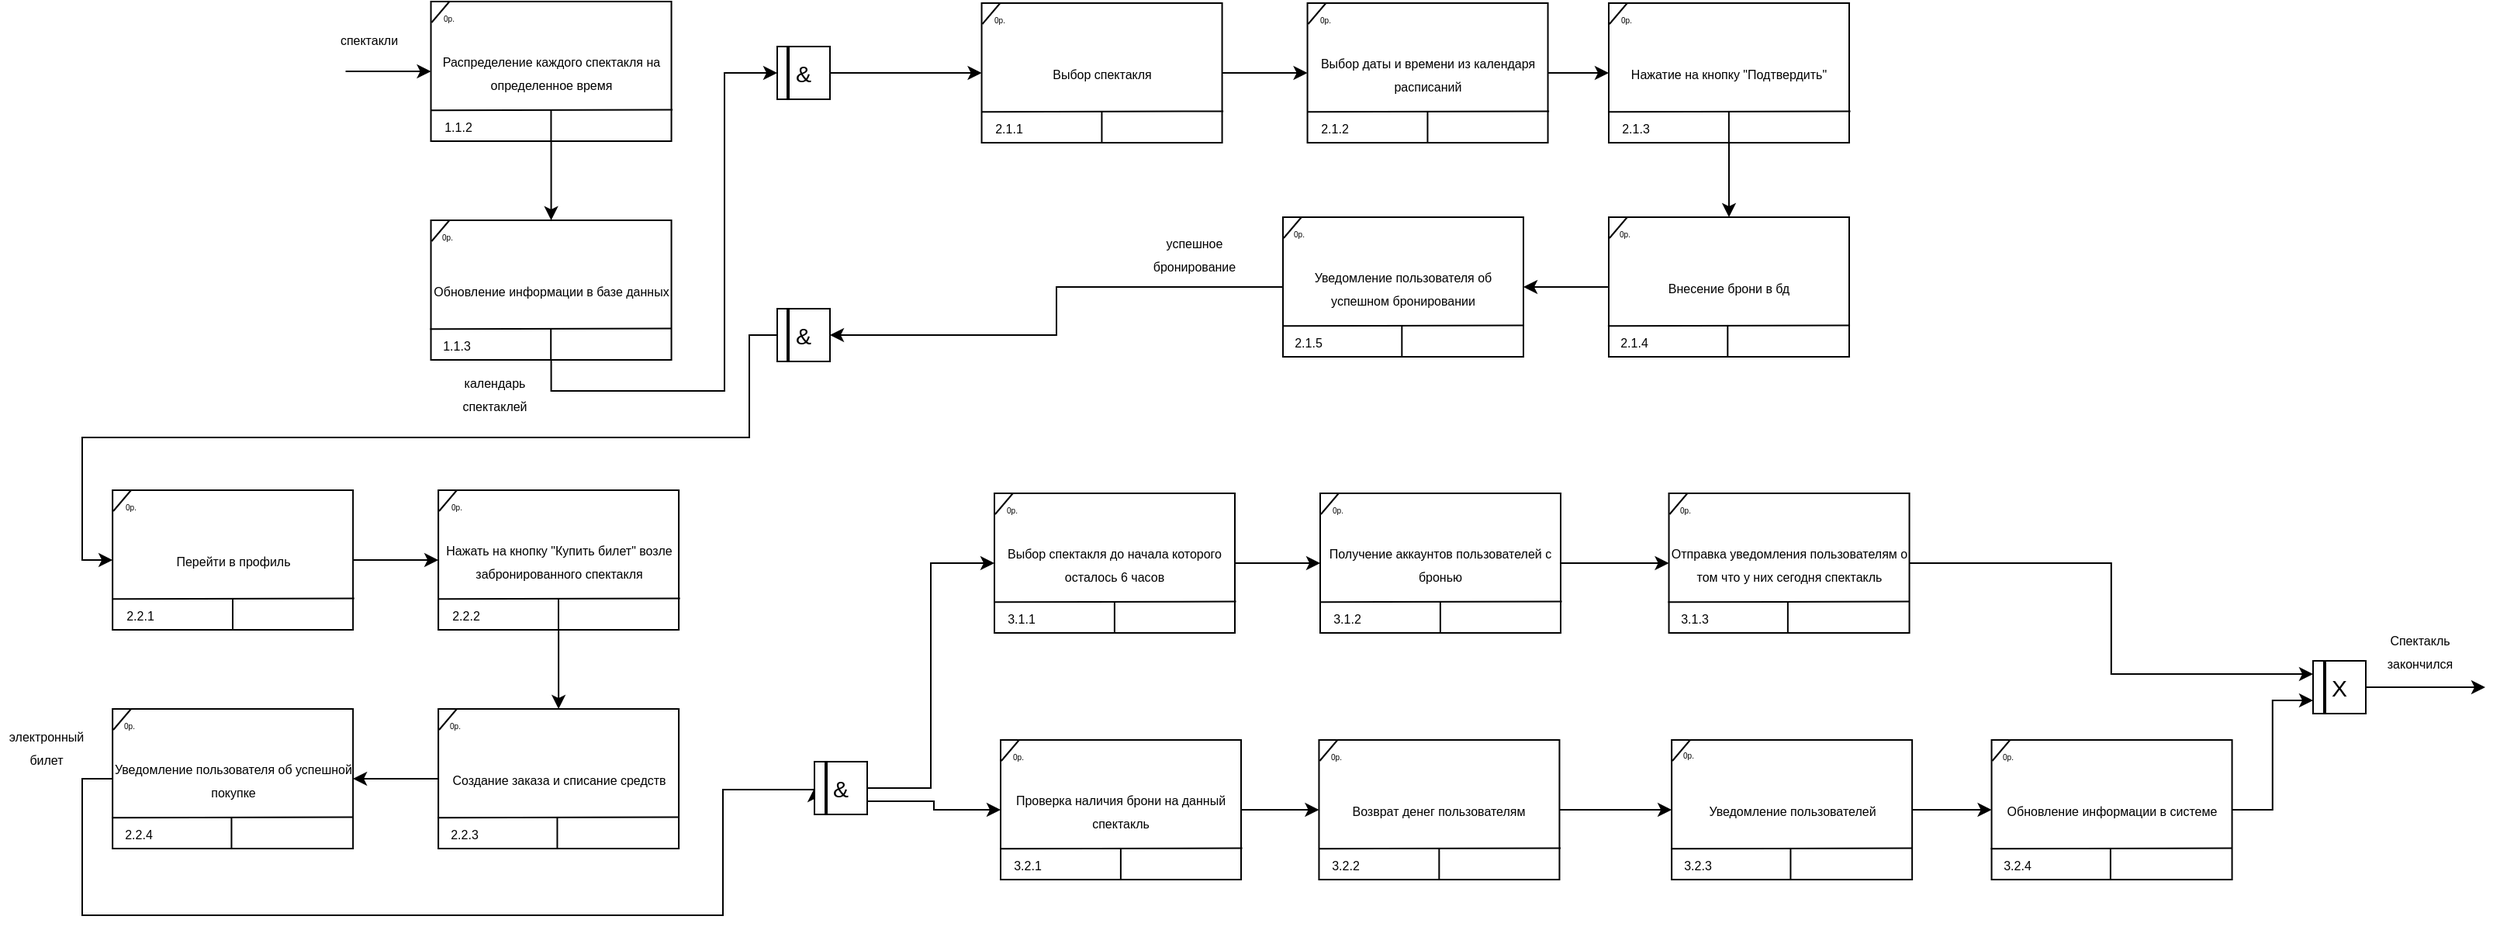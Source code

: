 <mxfile version="22.0.2" type="device">
  <diagram name="Страница — 1" id="rg1ldtWJ6weWj-372TKf">
    <mxGraphModel dx="2345" dy="1056" grid="1" gridSize="10" guides="1" tooltips="1" connect="1" arrows="1" fold="1" page="1" pageScale="1" pageWidth="827" pageHeight="1169" math="0" shadow="0">
      <root>
        <mxCell id="0" />
        <mxCell id="1" parent="0" />
        <mxCell id="JsKE7e4aPNdpGavhSwng-1" value="&lt;font style=&quot;font-size: 8px;&quot;&gt;Проверка наличия брони на данный спектакль&lt;/font&gt;" style="rounded=0;whiteSpace=wrap;html=1;gradientColor=none;glass=0;shadow=0;" vertex="1" parent="1">
          <mxGeometry x="665.0" y="786" width="155" height="90" as="geometry" />
        </mxCell>
        <mxCell id="JsKE7e4aPNdpGavhSwng-2" value="" style="endArrow=none;html=1;rounded=0;exitX=0.003;exitY=0.15;exitDx=0;exitDy=0;entryX=0.077;entryY=0;entryDx=0;entryDy=0;entryPerimeter=0;jumpSize=100;endSize=6;jumpStyle=none;exitPerimeter=0;" edge="1" parent="1" source="JsKE7e4aPNdpGavhSwng-1" target="JsKE7e4aPNdpGavhSwng-1">
          <mxGeometry width="50" height="50" relative="1" as="geometry">
            <mxPoint x="665.0" y="799.32" as="sourcePoint" />
            <mxPoint x="679.52" y="786" as="targetPoint" />
          </mxGeometry>
        </mxCell>
        <mxCell id="JsKE7e4aPNdpGavhSwng-3" value="0р." style="text;html=1;align=center;verticalAlign=middle;resizable=0;points=[];autosize=1;strokeColor=none;fillColor=none;fontSize=5;" vertex="1" parent="1">
          <mxGeometry x="661.0" y="786" width="30" height="20" as="geometry" />
        </mxCell>
        <mxCell id="JsKE7e4aPNdpGavhSwng-4" value="" style="endArrow=none;html=1;rounded=0;exitX=0.002;exitY=0.635;exitDx=0;exitDy=0;exitPerimeter=0;entryX=1.005;entryY=0.786;entryDx=0;entryDy=0;entryPerimeter=0;" edge="1" parent="1">
          <mxGeometry width="50" height="50" relative="1" as="geometry">
            <mxPoint x="665.24" y="856.1" as="sourcePoint" />
            <mxPoint x="820.775" y="855.74" as="targetPoint" />
          </mxGeometry>
        </mxCell>
        <mxCell id="JsKE7e4aPNdpGavhSwng-5" value="3.2.1" style="text;html=1;align=center;verticalAlign=middle;resizable=0;points=[];autosize=1;strokeColor=none;fillColor=none;fontSize=8;" vertex="1" parent="1">
          <mxGeometry x="664.0" y="856" width="36" height="22" as="geometry" />
        </mxCell>
        <mxCell id="JsKE7e4aPNdpGavhSwng-6" value="" style="endArrow=none;html=1;rounded=0;entryX=0.5;entryY=1;entryDx=0;entryDy=0;" edge="1" parent="1">
          <mxGeometry width="50" height="50" relative="1" as="geometry">
            <mxPoint x="742.44" y="856" as="sourcePoint" />
            <mxPoint x="742.44" y="876" as="targetPoint" />
          </mxGeometry>
        </mxCell>
        <mxCell id="JsKE7e4aPNdpGavhSwng-7" style="edgeStyle=orthogonalEdgeStyle;rounded=0;orthogonalLoop=1;jettySize=auto;html=1;exitX=1;exitY=0.5;exitDx=0;exitDy=0;entryX=0;entryY=0.5;entryDx=0;entryDy=0;" edge="1" parent="1" source="JsKE7e4aPNdpGavhSwng-8" target="JsKE7e4aPNdpGavhSwng-22">
          <mxGeometry relative="1" as="geometry" />
        </mxCell>
        <mxCell id="JsKE7e4aPNdpGavhSwng-8" value="&lt;font style=&quot;font-size: 8px;&quot;&gt;Возврат денег пользователям&lt;/font&gt;" style="rounded=0;whiteSpace=wrap;html=1;gradientColor=none;glass=0;shadow=0;" vertex="1" parent="1">
          <mxGeometry x="870.23" y="786" width="155" height="90" as="geometry" />
        </mxCell>
        <mxCell id="JsKE7e4aPNdpGavhSwng-9" value="" style="endArrow=none;html=1;rounded=0;exitX=0.003;exitY=0.15;exitDx=0;exitDy=0;entryX=0.077;entryY=0;entryDx=0;entryDy=0;entryPerimeter=0;jumpSize=100;endSize=6;jumpStyle=none;exitPerimeter=0;" edge="1" parent="1" source="JsKE7e4aPNdpGavhSwng-8" target="JsKE7e4aPNdpGavhSwng-8">
          <mxGeometry width="50" height="50" relative="1" as="geometry">
            <mxPoint x="870.23" y="799.32" as="sourcePoint" />
            <mxPoint x="884.75" y="786" as="targetPoint" />
          </mxGeometry>
        </mxCell>
        <mxCell id="JsKE7e4aPNdpGavhSwng-10" value="0р." style="text;html=1;align=center;verticalAlign=middle;resizable=0;points=[];autosize=1;strokeColor=none;fillColor=none;fontSize=5;" vertex="1" parent="1">
          <mxGeometry x="866.23" y="786" width="30" height="20" as="geometry" />
        </mxCell>
        <mxCell id="JsKE7e4aPNdpGavhSwng-11" value="" style="endArrow=none;html=1;rounded=0;exitX=0.002;exitY=0.635;exitDx=0;exitDy=0;exitPerimeter=0;entryX=1.005;entryY=0.786;entryDx=0;entryDy=0;entryPerimeter=0;" edge="1" parent="1">
          <mxGeometry width="50" height="50" relative="1" as="geometry">
            <mxPoint x="870.47" y="856.1" as="sourcePoint" />
            <mxPoint x="1026.005" y="855.74" as="targetPoint" />
          </mxGeometry>
        </mxCell>
        <mxCell id="JsKE7e4aPNdpGavhSwng-12" value="3.2.2" style="text;html=1;align=center;verticalAlign=middle;resizable=0;points=[];autosize=1;strokeColor=none;fillColor=none;fontSize=8;" vertex="1" parent="1">
          <mxGeometry x="869.23" y="856" width="36" height="22" as="geometry" />
        </mxCell>
        <mxCell id="JsKE7e4aPNdpGavhSwng-13" value="" style="endArrow=none;html=1;rounded=0;entryX=0.5;entryY=1;entryDx=0;entryDy=0;" edge="1" parent="1">
          <mxGeometry width="50" height="50" relative="1" as="geometry">
            <mxPoint x="947.67" y="856" as="sourcePoint" />
            <mxPoint x="947.67" y="876" as="targetPoint" />
          </mxGeometry>
        </mxCell>
        <mxCell id="JsKE7e4aPNdpGavhSwng-14" style="edgeStyle=orthogonalEdgeStyle;rounded=0;orthogonalLoop=1;jettySize=auto;html=1;entryX=0;entryY=0.75;entryDx=0;entryDy=0;" edge="1" parent="1" source="JsKE7e4aPNdpGavhSwng-15" target="JsKE7e4aPNdpGavhSwng-132">
          <mxGeometry relative="1" as="geometry">
            <mxPoint x="1632" y="746" as="targetPoint" />
          </mxGeometry>
        </mxCell>
        <mxCell id="JsKE7e4aPNdpGavhSwng-15" value="&lt;font style=&quot;font-size: 8px;&quot;&gt;Обновление информации в системе&lt;/font&gt;" style="rounded=0;whiteSpace=wrap;html=1;gradientColor=none;glass=0;shadow=0;" vertex="1" parent="1">
          <mxGeometry x="1303.78" y="786" width="155" height="90" as="geometry" />
        </mxCell>
        <mxCell id="JsKE7e4aPNdpGavhSwng-16" value="" style="endArrow=none;html=1;rounded=0;exitX=0.003;exitY=0.15;exitDx=0;exitDy=0;entryX=0.077;entryY=0;entryDx=0;entryDy=0;entryPerimeter=0;jumpSize=100;endSize=6;jumpStyle=none;exitPerimeter=0;" edge="1" parent="1" source="JsKE7e4aPNdpGavhSwng-15" target="JsKE7e4aPNdpGavhSwng-15">
          <mxGeometry width="50" height="50" relative="1" as="geometry">
            <mxPoint x="1303.0" y="799.32" as="sourcePoint" />
            <mxPoint x="1317.52" y="786" as="targetPoint" />
          </mxGeometry>
        </mxCell>
        <mxCell id="JsKE7e4aPNdpGavhSwng-17" value="0р." style="text;html=1;align=center;verticalAlign=middle;resizable=0;points=[];autosize=1;strokeColor=none;fillColor=none;fontSize=5;" vertex="1" parent="1">
          <mxGeometry x="1299.0" y="786" width="30" height="20" as="geometry" />
        </mxCell>
        <mxCell id="JsKE7e4aPNdpGavhSwng-18" value="" style="endArrow=none;html=1;rounded=0;exitX=0.002;exitY=0.635;exitDx=0;exitDy=0;exitPerimeter=0;entryX=1.005;entryY=0.786;entryDx=0;entryDy=0;entryPerimeter=0;" edge="1" parent="1">
          <mxGeometry width="50" height="50" relative="1" as="geometry">
            <mxPoint x="1303.24" y="856.1" as="sourcePoint" />
            <mxPoint x="1458.775" y="855.74" as="targetPoint" />
          </mxGeometry>
        </mxCell>
        <mxCell id="JsKE7e4aPNdpGavhSwng-19" value="3.2.4" style="text;html=1;align=center;verticalAlign=middle;resizable=0;points=[];autosize=1;strokeColor=none;fillColor=none;fontSize=8;" vertex="1" parent="1">
          <mxGeometry x="1302.0" y="856" width="36" height="22" as="geometry" />
        </mxCell>
        <mxCell id="JsKE7e4aPNdpGavhSwng-20" value="" style="endArrow=none;html=1;rounded=0;entryX=0.5;entryY=1;entryDx=0;entryDy=0;" edge="1" parent="1">
          <mxGeometry width="50" height="50" relative="1" as="geometry">
            <mxPoint x="1380.44" y="856" as="sourcePoint" />
            <mxPoint x="1380.44" y="876" as="targetPoint" />
          </mxGeometry>
        </mxCell>
        <mxCell id="JsKE7e4aPNdpGavhSwng-21" style="edgeStyle=orthogonalEdgeStyle;rounded=0;orthogonalLoop=1;jettySize=auto;html=1;exitX=1;exitY=0.5;exitDx=0;exitDy=0;entryX=0;entryY=0.5;entryDx=0;entryDy=0;" edge="1" parent="1" source="JsKE7e4aPNdpGavhSwng-22" target="JsKE7e4aPNdpGavhSwng-15">
          <mxGeometry relative="1" as="geometry" />
        </mxCell>
        <mxCell id="JsKE7e4aPNdpGavhSwng-22" value="&lt;font style=&quot;font-size: 8px;&quot;&gt;Уведомление пользователей&lt;/font&gt;" style="rounded=0;whiteSpace=wrap;html=1;gradientColor=none;glass=0;shadow=0;" vertex="1" parent="1">
          <mxGeometry x="1097.56" y="786" width="155" height="90" as="geometry" />
        </mxCell>
        <mxCell id="JsKE7e4aPNdpGavhSwng-23" value="" style="endArrow=none;html=1;rounded=0;exitX=0.003;exitY=0.15;exitDx=0;exitDy=0;entryX=0.077;entryY=0;entryDx=0;entryDy=0;entryPerimeter=0;jumpSize=100;endSize=6;jumpStyle=none;exitPerimeter=0;" edge="1" parent="1" source="JsKE7e4aPNdpGavhSwng-22" target="JsKE7e4aPNdpGavhSwng-22">
          <mxGeometry width="50" height="50" relative="1" as="geometry">
            <mxPoint x="1096.78" y="799.32" as="sourcePoint" />
            <mxPoint x="1111.3" y="786" as="targetPoint" />
          </mxGeometry>
        </mxCell>
        <mxCell id="JsKE7e4aPNdpGavhSwng-24" value="0р." style="text;html=1;align=center;verticalAlign=middle;resizable=0;points=[];autosize=1;strokeColor=none;fillColor=none;fontSize=5;" vertex="1" parent="1">
          <mxGeometry x="1093.39" y="785" width="30" height="20" as="geometry" />
        </mxCell>
        <mxCell id="JsKE7e4aPNdpGavhSwng-25" value="" style="endArrow=none;html=1;rounded=0;exitX=0.002;exitY=0.635;exitDx=0;exitDy=0;exitPerimeter=0;entryX=1.005;entryY=0.786;entryDx=0;entryDy=0;entryPerimeter=0;" edge="1" parent="1">
          <mxGeometry width="50" height="50" relative="1" as="geometry">
            <mxPoint x="1097.02" y="856.1" as="sourcePoint" />
            <mxPoint x="1252.555" y="855.74" as="targetPoint" />
          </mxGeometry>
        </mxCell>
        <mxCell id="JsKE7e4aPNdpGavhSwng-26" value="3.2.3" style="text;html=1;align=center;verticalAlign=middle;resizable=0;points=[];autosize=1;strokeColor=none;fillColor=none;fontSize=8;" vertex="1" parent="1">
          <mxGeometry x="1095.78" y="856" width="36" height="22" as="geometry" />
        </mxCell>
        <mxCell id="JsKE7e4aPNdpGavhSwng-27" value="" style="endArrow=none;html=1;rounded=0;entryX=0.5;entryY=1;entryDx=0;entryDy=0;" edge="1" parent="1">
          <mxGeometry width="50" height="50" relative="1" as="geometry">
            <mxPoint x="1174.22" y="856" as="sourcePoint" />
            <mxPoint x="1174.22" y="876" as="targetPoint" />
          </mxGeometry>
        </mxCell>
        <mxCell id="JsKE7e4aPNdpGavhSwng-28" value="" style="endArrow=classic;html=1;rounded=0;exitX=1;exitY=0.5;exitDx=0;exitDy=0;entryX=0;entryY=0.5;entryDx=0;entryDy=0;" edge="1" parent="1" source="JsKE7e4aPNdpGavhSwng-1" target="JsKE7e4aPNdpGavhSwng-8">
          <mxGeometry width="50" height="50" relative="1" as="geometry">
            <mxPoint x="821" y="937" as="sourcePoint" />
            <mxPoint x="871" y="887" as="targetPoint" />
          </mxGeometry>
        </mxCell>
        <mxCell id="JsKE7e4aPNdpGavhSwng-29" value="&lt;font style=&quot;font-size: 8px;&quot;&gt;Распределение каждого спектакля на определенное время&lt;/font&gt;" style="rounded=0;whiteSpace=wrap;html=1;gradientColor=none;glass=0;shadow=0;" vertex="1" parent="1">
          <mxGeometry x="297.78" y="310" width="155" height="90" as="geometry" />
        </mxCell>
        <mxCell id="JsKE7e4aPNdpGavhSwng-30" value="" style="endArrow=none;html=1;rounded=0;exitX=0.003;exitY=0.15;exitDx=0;exitDy=0;entryX=0.077;entryY=0;entryDx=0;entryDy=0;entryPerimeter=0;jumpSize=100;endSize=6;jumpStyle=none;exitPerimeter=0;" edge="1" parent="1" source="JsKE7e4aPNdpGavhSwng-29" target="JsKE7e4aPNdpGavhSwng-29">
          <mxGeometry width="50" height="50" relative="1" as="geometry">
            <mxPoint x="297.78" y="323.32" as="sourcePoint" />
            <mxPoint x="312.3" y="310" as="targetPoint" />
          </mxGeometry>
        </mxCell>
        <mxCell id="JsKE7e4aPNdpGavhSwng-31" value="0р." style="text;html=1;align=center;verticalAlign=middle;resizable=0;points=[];autosize=1;strokeColor=none;fillColor=none;fontSize=5;" vertex="1" parent="1">
          <mxGeometry x="293.78" y="310" width="30" height="20" as="geometry" />
        </mxCell>
        <mxCell id="JsKE7e4aPNdpGavhSwng-32" value="" style="endArrow=none;html=1;rounded=0;exitX=0.002;exitY=0.635;exitDx=0;exitDy=0;exitPerimeter=0;entryX=1.005;entryY=0.786;entryDx=0;entryDy=0;entryPerimeter=0;" edge="1" parent="1">
          <mxGeometry width="50" height="50" relative="1" as="geometry">
            <mxPoint x="298.02" y="380.1" as="sourcePoint" />
            <mxPoint x="453.555" y="379.74" as="targetPoint" />
          </mxGeometry>
        </mxCell>
        <mxCell id="JsKE7e4aPNdpGavhSwng-33" value="1.1.2" style="text;html=1;align=center;verticalAlign=middle;resizable=0;points=[];autosize=1;strokeColor=none;fillColor=none;fontSize=8;" vertex="1" parent="1">
          <mxGeometry x="294.78" y="381" width="40" height="20" as="geometry" />
        </mxCell>
        <mxCell id="JsKE7e4aPNdpGavhSwng-34" value="" style="endArrow=none;html=1;rounded=0;entryX=0.5;entryY=1;entryDx=0;entryDy=0;" edge="1" parent="1">
          <mxGeometry width="50" height="50" relative="1" as="geometry">
            <mxPoint x="375.22" y="380" as="sourcePoint" />
            <mxPoint x="375.22" y="400" as="targetPoint" />
          </mxGeometry>
        </mxCell>
        <mxCell id="JsKE7e4aPNdpGavhSwng-35" style="edgeStyle=orthogonalEdgeStyle;rounded=0;orthogonalLoop=1;jettySize=auto;html=1;exitX=0.5;exitY=1;exitDx=0;exitDy=0;entryX=0;entryY=0.5;entryDx=0;entryDy=0;" edge="1" parent="1" source="JsKE7e4aPNdpGavhSwng-36" target="JsKE7e4aPNdpGavhSwng-136">
          <mxGeometry relative="1" as="geometry">
            <Array as="points">
              <mxPoint x="375" y="561" />
              <mxPoint x="487" y="561" />
              <mxPoint x="487" y="356" />
            </Array>
          </mxGeometry>
        </mxCell>
        <mxCell id="JsKE7e4aPNdpGavhSwng-36" value="&lt;font style=&quot;font-size: 8px;&quot;&gt;Обновление информации в базе данных&lt;/font&gt;" style="rounded=0;whiteSpace=wrap;html=1;gradientColor=none;glass=0;shadow=0;" vertex="1" parent="1">
          <mxGeometry x="297.78" y="451" width="155" height="90" as="geometry" />
        </mxCell>
        <mxCell id="JsKE7e4aPNdpGavhSwng-37" value="" style="endArrow=none;html=1;rounded=0;exitX=0.003;exitY=0.15;exitDx=0;exitDy=0;entryX=0.077;entryY=0;entryDx=0;entryDy=0;entryPerimeter=0;jumpSize=100;endSize=6;jumpStyle=none;exitPerimeter=0;" edge="1" parent="1" source="JsKE7e4aPNdpGavhSwng-36" target="JsKE7e4aPNdpGavhSwng-36">
          <mxGeometry width="50" height="50" relative="1" as="geometry">
            <mxPoint x="297" y="464.32" as="sourcePoint" />
            <mxPoint x="311.52" y="451" as="targetPoint" />
          </mxGeometry>
        </mxCell>
        <mxCell id="JsKE7e4aPNdpGavhSwng-38" value="0р." style="text;html=1;align=center;verticalAlign=middle;resizable=0;points=[];autosize=1;strokeColor=none;fillColor=none;fontSize=5;" vertex="1" parent="1">
          <mxGeometry x="293" y="451" width="30" height="20" as="geometry" />
        </mxCell>
        <mxCell id="JsKE7e4aPNdpGavhSwng-39" value="" style="endArrow=none;html=1;rounded=0;exitX=0.002;exitY=0.635;exitDx=0;exitDy=0;exitPerimeter=0;entryX=1.005;entryY=0.786;entryDx=0;entryDy=0;entryPerimeter=0;" edge="1" parent="1">
          <mxGeometry width="50" height="50" relative="1" as="geometry">
            <mxPoint x="297.24" y="521.1" as="sourcePoint" />
            <mxPoint x="452.775" y="520.74" as="targetPoint" />
          </mxGeometry>
        </mxCell>
        <mxCell id="JsKE7e4aPNdpGavhSwng-40" value="1.1.3" style="text;html=1;align=center;verticalAlign=middle;resizable=0;points=[];autosize=1;strokeColor=none;fillColor=none;fontSize=8;" vertex="1" parent="1">
          <mxGeometry x="294" y="522" width="40" height="20" as="geometry" />
        </mxCell>
        <mxCell id="JsKE7e4aPNdpGavhSwng-41" value="" style="endArrow=none;html=1;rounded=0;entryX=0.5;entryY=1;entryDx=0;entryDy=0;" edge="1" parent="1">
          <mxGeometry width="50" height="50" relative="1" as="geometry">
            <mxPoint x="375.1" y="521" as="sourcePoint" />
            <mxPoint x="375.1" y="541" as="targetPoint" />
          </mxGeometry>
        </mxCell>
        <mxCell id="JsKE7e4aPNdpGavhSwng-42" value="" style="endArrow=classic;html=1;rounded=0;exitX=1;exitY=0.5;exitDx=0;exitDy=0;entryX=0;entryY=0.5;entryDx=0;entryDy=0;" edge="1" parent="1" target="JsKE7e4aPNdpGavhSwng-29">
          <mxGeometry width="50" height="50" relative="1" as="geometry">
            <mxPoint x="242.78" y="355" as="sourcePoint" />
            <mxPoint x="293.78" y="411" as="targetPoint" />
          </mxGeometry>
        </mxCell>
        <mxCell id="JsKE7e4aPNdpGavhSwng-43" value="" style="endArrow=classic;html=1;rounded=0;exitX=0.5;exitY=1;exitDx=0;exitDy=0;entryX=0.5;entryY=0;entryDx=0;entryDy=0;" edge="1" parent="1" source="JsKE7e4aPNdpGavhSwng-29" target="JsKE7e4aPNdpGavhSwng-36">
          <mxGeometry width="50" height="50" relative="1" as="geometry">
            <mxPoint x="473.78" y="491" as="sourcePoint" />
            <mxPoint x="383.78" y="441" as="targetPoint" />
          </mxGeometry>
        </mxCell>
        <mxCell id="JsKE7e4aPNdpGavhSwng-44" value="&lt;font style=&quot;font-size: 8px;&quot;&gt;Выбор спектакля&lt;/font&gt;" style="rounded=0;whiteSpace=wrap;html=1;gradientColor=none;glass=0;shadow=0;" vertex="1" parent="1">
          <mxGeometry x="652.78" y="311" width="155" height="90" as="geometry" />
        </mxCell>
        <mxCell id="JsKE7e4aPNdpGavhSwng-45" value="" style="endArrow=none;html=1;rounded=0;exitX=0.003;exitY=0.15;exitDx=0;exitDy=0;entryX=0.077;entryY=0;entryDx=0;entryDy=0;entryPerimeter=0;jumpSize=100;endSize=6;jumpStyle=none;exitPerimeter=0;" edge="1" parent="1" source="JsKE7e4aPNdpGavhSwng-44" target="JsKE7e4aPNdpGavhSwng-44">
          <mxGeometry width="50" height="50" relative="1" as="geometry">
            <mxPoint x="652.78" y="324.32" as="sourcePoint" />
            <mxPoint x="667.3" y="311" as="targetPoint" />
          </mxGeometry>
        </mxCell>
        <mxCell id="JsKE7e4aPNdpGavhSwng-46" value="0р." style="text;html=1;align=center;verticalAlign=middle;resizable=0;points=[];autosize=1;strokeColor=none;fillColor=none;fontSize=5;" vertex="1" parent="1">
          <mxGeometry x="648.78" y="311" width="30" height="20" as="geometry" />
        </mxCell>
        <mxCell id="JsKE7e4aPNdpGavhSwng-47" value="" style="endArrow=none;html=1;rounded=0;exitX=0.002;exitY=0.635;exitDx=0;exitDy=0;exitPerimeter=0;entryX=1.005;entryY=0.786;entryDx=0;entryDy=0;entryPerimeter=0;" edge="1" parent="1">
          <mxGeometry width="50" height="50" relative="1" as="geometry">
            <mxPoint x="653.02" y="381.1" as="sourcePoint" />
            <mxPoint x="808.555" y="380.74" as="targetPoint" />
          </mxGeometry>
        </mxCell>
        <mxCell id="JsKE7e4aPNdpGavhSwng-48" value="2.1.1" style="text;html=1;align=center;verticalAlign=middle;resizable=0;points=[];autosize=1;strokeColor=none;fillColor=none;fontSize=8;" vertex="1" parent="1">
          <mxGeometry x="651.78" y="381" width="36" height="22" as="geometry" />
        </mxCell>
        <mxCell id="JsKE7e4aPNdpGavhSwng-49" value="" style="endArrow=none;html=1;rounded=0;entryX=0.5;entryY=1;entryDx=0;entryDy=0;" edge="1" parent="1">
          <mxGeometry width="50" height="50" relative="1" as="geometry">
            <mxPoint x="730.22" y="381" as="sourcePoint" />
            <mxPoint x="730.22" y="401" as="targetPoint" />
          </mxGeometry>
        </mxCell>
        <mxCell id="JsKE7e4aPNdpGavhSwng-50" style="edgeStyle=orthogonalEdgeStyle;rounded=0;orthogonalLoop=1;jettySize=auto;html=1;exitX=1;exitY=0.5;exitDx=0;exitDy=0;entryX=0;entryY=0.5;entryDx=0;entryDy=0;" edge="1" parent="1" source="JsKE7e4aPNdpGavhSwng-51" target="JsKE7e4aPNdpGavhSwng-142">
          <mxGeometry relative="1" as="geometry" />
        </mxCell>
        <mxCell id="JsKE7e4aPNdpGavhSwng-51" value="&lt;font style=&quot;font-size: 8px;&quot;&gt;Выбор даты и времени из календаря расписаний&lt;/font&gt;" style="rounded=0;whiteSpace=wrap;html=1;gradientColor=none;glass=0;shadow=0;" vertex="1" parent="1">
          <mxGeometry x="862.78" y="311" width="155" height="90" as="geometry" />
        </mxCell>
        <mxCell id="JsKE7e4aPNdpGavhSwng-52" value="" style="endArrow=none;html=1;rounded=0;exitX=0.003;exitY=0.15;exitDx=0;exitDy=0;entryX=0.077;entryY=0;entryDx=0;entryDy=0;entryPerimeter=0;jumpSize=100;endSize=6;jumpStyle=none;exitPerimeter=0;" edge="1" parent="1" source="JsKE7e4aPNdpGavhSwng-51" target="JsKE7e4aPNdpGavhSwng-51">
          <mxGeometry width="50" height="50" relative="1" as="geometry">
            <mxPoint x="862.78" y="324.32" as="sourcePoint" />
            <mxPoint x="877.3" y="311" as="targetPoint" />
          </mxGeometry>
        </mxCell>
        <mxCell id="JsKE7e4aPNdpGavhSwng-53" value="0р." style="text;html=1;align=center;verticalAlign=middle;resizable=0;points=[];autosize=1;strokeColor=none;fillColor=none;fontSize=5;" vertex="1" parent="1">
          <mxGeometry x="858.78" y="311" width="30" height="20" as="geometry" />
        </mxCell>
        <mxCell id="JsKE7e4aPNdpGavhSwng-54" value="" style="endArrow=none;html=1;rounded=0;exitX=0.002;exitY=0.635;exitDx=0;exitDy=0;exitPerimeter=0;entryX=1.005;entryY=0.786;entryDx=0;entryDy=0;entryPerimeter=0;" edge="1" parent="1">
          <mxGeometry width="50" height="50" relative="1" as="geometry">
            <mxPoint x="863.02" y="381.1" as="sourcePoint" />
            <mxPoint x="1018.555" y="380.74" as="targetPoint" />
          </mxGeometry>
        </mxCell>
        <mxCell id="JsKE7e4aPNdpGavhSwng-55" value="2.1.2" style="text;html=1;align=center;verticalAlign=middle;resizable=0;points=[];autosize=1;strokeColor=none;fillColor=none;fontSize=8;" vertex="1" parent="1">
          <mxGeometry x="861.78" y="381" width="36" height="22" as="geometry" />
        </mxCell>
        <mxCell id="JsKE7e4aPNdpGavhSwng-56" value="" style="endArrow=none;html=1;rounded=0;entryX=0.5;entryY=1;entryDx=0;entryDy=0;" edge="1" parent="1">
          <mxGeometry width="50" height="50" relative="1" as="geometry">
            <mxPoint x="940.22" y="381" as="sourcePoint" />
            <mxPoint x="940.22" y="401" as="targetPoint" />
          </mxGeometry>
        </mxCell>
        <mxCell id="JsKE7e4aPNdpGavhSwng-57" style="edgeStyle=orthogonalEdgeStyle;rounded=0;orthogonalLoop=1;jettySize=auto;html=1;exitX=0;exitY=0.5;exitDx=0;exitDy=0;" edge="1" parent="1" source="JsKE7e4aPNdpGavhSwng-58" target="JsKE7e4aPNdpGavhSwng-139">
          <mxGeometry relative="1" as="geometry" />
        </mxCell>
        <mxCell id="JsKE7e4aPNdpGavhSwng-58" value="&lt;font style=&quot;font-size: 8px;&quot;&gt;Уведомление пользователя об успешном бронировании&lt;/font&gt;" style="rounded=0;whiteSpace=wrap;html=1;gradientColor=none;glass=0;shadow=0;" vertex="1" parent="1">
          <mxGeometry x="847.0" y="449" width="155" height="90" as="geometry" />
        </mxCell>
        <mxCell id="JsKE7e4aPNdpGavhSwng-59" value="" style="endArrow=none;html=1;rounded=0;exitX=0.003;exitY=0.15;exitDx=0;exitDy=0;entryX=0.077;entryY=0;entryDx=0;entryDy=0;entryPerimeter=0;jumpSize=100;endSize=6;jumpStyle=none;exitPerimeter=0;" edge="1" parent="1" source="JsKE7e4aPNdpGavhSwng-58" target="JsKE7e4aPNdpGavhSwng-58">
          <mxGeometry width="50" height="50" relative="1" as="geometry">
            <mxPoint x="846.22" y="462.32" as="sourcePoint" />
            <mxPoint x="860.74" y="449" as="targetPoint" />
          </mxGeometry>
        </mxCell>
        <mxCell id="JsKE7e4aPNdpGavhSwng-60" value="0р." style="text;html=1;align=center;verticalAlign=middle;resizable=0;points=[];autosize=1;strokeColor=none;fillColor=none;fontSize=5;" vertex="1" parent="1">
          <mxGeometry x="842.22" y="449" width="30" height="20" as="geometry" />
        </mxCell>
        <mxCell id="JsKE7e4aPNdpGavhSwng-61" value="" style="endArrow=none;html=1;rounded=0;exitX=0.002;exitY=0.635;exitDx=0;exitDy=0;exitPerimeter=0;entryX=1.005;entryY=0.786;entryDx=0;entryDy=0;entryPerimeter=0;" edge="1" parent="1">
          <mxGeometry width="50" height="50" relative="1" as="geometry">
            <mxPoint x="846.46" y="519.1" as="sourcePoint" />
            <mxPoint x="1001.995" y="518.74" as="targetPoint" />
          </mxGeometry>
        </mxCell>
        <mxCell id="JsKE7e4aPNdpGavhSwng-62" value="2.1.5" style="text;html=1;align=center;verticalAlign=middle;resizable=0;points=[];autosize=1;strokeColor=none;fillColor=none;fontSize=8;" vertex="1" parent="1">
          <mxGeometry x="845.22" y="519" width="36" height="22" as="geometry" />
        </mxCell>
        <mxCell id="JsKE7e4aPNdpGavhSwng-63" value="" style="endArrow=none;html=1;rounded=0;entryX=0.5;entryY=1;entryDx=0;entryDy=0;" edge="1" parent="1">
          <mxGeometry width="50" height="50" relative="1" as="geometry">
            <mxPoint x="923.66" y="519" as="sourcePoint" />
            <mxPoint x="923.66" y="539" as="targetPoint" />
          </mxGeometry>
        </mxCell>
        <mxCell id="JsKE7e4aPNdpGavhSwng-64" value="&lt;font style=&quot;font-size: 8px;&quot;&gt;Внесение брони в бд&lt;/font&gt;" style="rounded=0;whiteSpace=wrap;html=1;gradientColor=none;glass=0;shadow=0;" vertex="1" parent="1">
          <mxGeometry x="1057.0" y="449" width="155" height="90" as="geometry" />
        </mxCell>
        <mxCell id="JsKE7e4aPNdpGavhSwng-65" value="" style="endArrow=none;html=1;rounded=0;exitX=0.003;exitY=0.15;exitDx=0;exitDy=0;entryX=0.077;entryY=0;entryDx=0;entryDy=0;entryPerimeter=0;jumpSize=100;endSize=6;jumpStyle=none;exitPerimeter=0;" edge="1" parent="1" source="JsKE7e4aPNdpGavhSwng-64" target="JsKE7e4aPNdpGavhSwng-64">
          <mxGeometry width="50" height="50" relative="1" as="geometry">
            <mxPoint x="1056.22" y="462.32" as="sourcePoint" />
            <mxPoint x="1070.74" y="449" as="targetPoint" />
          </mxGeometry>
        </mxCell>
        <mxCell id="JsKE7e4aPNdpGavhSwng-66" value="0р." style="text;html=1;align=center;verticalAlign=middle;resizable=0;points=[];autosize=1;strokeColor=none;fillColor=none;fontSize=5;" vertex="1" parent="1">
          <mxGeometry x="1052.22" y="449" width="30" height="20" as="geometry" />
        </mxCell>
        <mxCell id="JsKE7e4aPNdpGavhSwng-67" value="" style="endArrow=none;html=1;rounded=0;exitX=0.002;exitY=0.635;exitDx=0;exitDy=0;exitPerimeter=0;entryX=1.005;entryY=0.786;entryDx=0;entryDy=0;entryPerimeter=0;" edge="1" parent="1">
          <mxGeometry width="50" height="50" relative="1" as="geometry">
            <mxPoint x="1056.46" y="519.1" as="sourcePoint" />
            <mxPoint x="1211.995" y="518.74" as="targetPoint" />
          </mxGeometry>
        </mxCell>
        <mxCell id="JsKE7e4aPNdpGavhSwng-68" value="2.1.4" style="text;html=1;align=center;verticalAlign=middle;resizable=0;points=[];autosize=1;strokeColor=none;fillColor=none;fontSize=8;" vertex="1" parent="1">
          <mxGeometry x="1055.22" y="519" width="36" height="22" as="geometry" />
        </mxCell>
        <mxCell id="JsKE7e4aPNdpGavhSwng-69" value="" style="endArrow=none;html=1;rounded=0;entryX=0.5;entryY=1;entryDx=0;entryDy=0;" edge="1" parent="1">
          <mxGeometry width="50" height="50" relative="1" as="geometry">
            <mxPoint x="1133.66" y="519" as="sourcePoint" />
            <mxPoint x="1133.66" y="539" as="targetPoint" />
          </mxGeometry>
        </mxCell>
        <mxCell id="JsKE7e4aPNdpGavhSwng-70" value="" style="endArrow=classic;html=1;rounded=0;exitX=1;exitY=0.5;exitDx=0;exitDy=0;entryX=0;entryY=0.5;entryDx=0;entryDy=0;" edge="1" parent="1" source="JsKE7e4aPNdpGavhSwng-44" target="JsKE7e4aPNdpGavhSwng-51">
          <mxGeometry width="50" height="50" relative="1" as="geometry">
            <mxPoint x="808.78" y="462" as="sourcePoint" />
            <mxPoint x="858.78" y="412" as="targetPoint" />
          </mxGeometry>
        </mxCell>
        <mxCell id="JsKE7e4aPNdpGavhSwng-71" value="" style="endArrow=classic;html=1;rounded=0;entryX=1;entryY=0.5;entryDx=0;entryDy=0;exitX=0;exitY=0.5;exitDx=0;exitDy=0;" edge="1" parent="1" source="JsKE7e4aPNdpGavhSwng-64" target="JsKE7e4aPNdpGavhSwng-58">
          <mxGeometry width="50" height="50" relative="1" as="geometry">
            <mxPoint x="1043.0" y="479" as="sourcePoint" />
            <mxPoint x="1063.0" y="409" as="targetPoint" />
          </mxGeometry>
        </mxCell>
        <mxCell id="JsKE7e4aPNdpGavhSwng-72" value="&lt;font style=&quot;font-size: 8px;&quot;&gt;Перейти в профиль&lt;/font&gt;" style="rounded=0;whiteSpace=wrap;html=1;gradientColor=none;glass=0;shadow=0;" vertex="1" parent="1">
          <mxGeometry x="92.56" y="625" width="155" height="90" as="geometry" />
        </mxCell>
        <mxCell id="JsKE7e4aPNdpGavhSwng-73" value="" style="endArrow=none;html=1;rounded=0;exitX=0.003;exitY=0.15;exitDx=0;exitDy=0;entryX=0.077;entryY=0;entryDx=0;entryDy=0;entryPerimeter=0;jumpSize=100;endSize=6;jumpStyle=none;exitPerimeter=0;" edge="1" parent="1" source="JsKE7e4aPNdpGavhSwng-72" target="JsKE7e4aPNdpGavhSwng-72">
          <mxGeometry width="50" height="50" relative="1" as="geometry">
            <mxPoint x="92.56" y="638.32" as="sourcePoint" />
            <mxPoint x="107.08" y="625" as="targetPoint" />
          </mxGeometry>
        </mxCell>
        <mxCell id="JsKE7e4aPNdpGavhSwng-74" value="0р." style="text;html=1;align=center;verticalAlign=middle;resizable=0;points=[];autosize=1;strokeColor=none;fillColor=none;fontSize=5;" vertex="1" parent="1">
          <mxGeometry x="88.56" y="625" width="30" height="20" as="geometry" />
        </mxCell>
        <mxCell id="JsKE7e4aPNdpGavhSwng-75" value="" style="endArrow=none;html=1;rounded=0;exitX=0.002;exitY=0.635;exitDx=0;exitDy=0;exitPerimeter=0;entryX=1.005;entryY=0.786;entryDx=0;entryDy=0;entryPerimeter=0;" edge="1" parent="1">
          <mxGeometry width="50" height="50" relative="1" as="geometry">
            <mxPoint x="92.8" y="695.1" as="sourcePoint" />
            <mxPoint x="248.335" y="694.74" as="targetPoint" />
          </mxGeometry>
        </mxCell>
        <mxCell id="JsKE7e4aPNdpGavhSwng-76" value="2.2.1" style="text;html=1;align=center;verticalAlign=middle;resizable=0;points=[];autosize=1;strokeColor=none;fillColor=none;fontSize=8;" vertex="1" parent="1">
          <mxGeometry x="91.56" y="695" width="36" height="22" as="geometry" />
        </mxCell>
        <mxCell id="JsKE7e4aPNdpGavhSwng-77" value="" style="endArrow=none;html=1;rounded=0;entryX=0.5;entryY=1;entryDx=0;entryDy=0;" edge="1" parent="1">
          <mxGeometry width="50" height="50" relative="1" as="geometry">
            <mxPoint x="170.0" y="695" as="sourcePoint" />
            <mxPoint x="170.0" y="715" as="targetPoint" />
          </mxGeometry>
        </mxCell>
        <mxCell id="JsKE7e4aPNdpGavhSwng-78" value="&lt;font style=&quot;font-size: 8px;&quot;&gt;Нажать на кнопку &quot;Купить билет&quot; возле забронированного спектакля&lt;/font&gt;" style="rounded=0;whiteSpace=wrap;html=1;gradientColor=none;glass=0;shadow=0;" vertex="1" parent="1">
          <mxGeometry x="302.56" y="625" width="155" height="90" as="geometry" />
        </mxCell>
        <mxCell id="JsKE7e4aPNdpGavhSwng-79" value="" style="endArrow=none;html=1;rounded=0;exitX=0.003;exitY=0.15;exitDx=0;exitDy=0;entryX=0.077;entryY=0;entryDx=0;entryDy=0;entryPerimeter=0;jumpSize=100;endSize=6;jumpStyle=none;exitPerimeter=0;" edge="1" parent="1" source="JsKE7e4aPNdpGavhSwng-78" target="JsKE7e4aPNdpGavhSwng-78">
          <mxGeometry width="50" height="50" relative="1" as="geometry">
            <mxPoint x="302.56" y="638.32" as="sourcePoint" />
            <mxPoint x="317.08" y="625" as="targetPoint" />
          </mxGeometry>
        </mxCell>
        <mxCell id="JsKE7e4aPNdpGavhSwng-80" value="0р." style="text;html=1;align=center;verticalAlign=middle;resizable=0;points=[];autosize=1;strokeColor=none;fillColor=none;fontSize=5;" vertex="1" parent="1">
          <mxGeometry x="298.56" y="625" width="30" height="20" as="geometry" />
        </mxCell>
        <mxCell id="JsKE7e4aPNdpGavhSwng-81" value="" style="endArrow=none;html=1;rounded=0;exitX=0.002;exitY=0.635;exitDx=0;exitDy=0;exitPerimeter=0;entryX=1.005;entryY=0.786;entryDx=0;entryDy=0;entryPerimeter=0;" edge="1" parent="1">
          <mxGeometry width="50" height="50" relative="1" as="geometry">
            <mxPoint x="302.8" y="695.1" as="sourcePoint" />
            <mxPoint x="458.335" y="694.74" as="targetPoint" />
          </mxGeometry>
        </mxCell>
        <mxCell id="JsKE7e4aPNdpGavhSwng-82" value="2.2.2" style="text;html=1;align=center;verticalAlign=middle;resizable=0;points=[];autosize=1;strokeColor=none;fillColor=none;fontSize=8;" vertex="1" parent="1">
          <mxGeometry x="301.56" y="695" width="36" height="22" as="geometry" />
        </mxCell>
        <mxCell id="JsKE7e4aPNdpGavhSwng-83" value="" style="endArrow=none;html=1;rounded=0;entryX=0.5;entryY=1;entryDx=0;entryDy=0;" edge="1" parent="1">
          <mxGeometry width="50" height="50" relative="1" as="geometry">
            <mxPoint x="380.0" y="695" as="sourcePoint" />
            <mxPoint x="380.0" y="715" as="targetPoint" />
          </mxGeometry>
        </mxCell>
        <mxCell id="JsKE7e4aPNdpGavhSwng-84" style="edgeStyle=orthogonalEdgeStyle;rounded=0;orthogonalLoop=1;jettySize=auto;html=1;exitX=0;exitY=0.5;exitDx=0;exitDy=0;entryX=0;entryY=0.5;entryDx=0;entryDy=0;" edge="1" parent="1" source="JsKE7e4aPNdpGavhSwng-85" target="JsKE7e4aPNdpGavhSwng-105">
          <mxGeometry relative="1" as="geometry">
            <Array as="points">
              <mxPoint x="73" y="811" />
              <mxPoint x="73" y="899" />
              <mxPoint x="486" y="899" />
              <mxPoint x="486" y="818" />
              <mxPoint x="545" y="818" />
            </Array>
          </mxGeometry>
        </mxCell>
        <mxCell id="JsKE7e4aPNdpGavhSwng-85" value="&lt;font style=&quot;font-size: 8px;&quot;&gt;Уведомление пользователя об успешной покупке&lt;/font&gt;" style="rounded=0;whiteSpace=wrap;html=1;gradientColor=none;glass=0;shadow=0;" vertex="1" parent="1">
          <mxGeometry x="92.56" y="766" width="155" height="90" as="geometry" />
        </mxCell>
        <mxCell id="JsKE7e4aPNdpGavhSwng-86" value="" style="endArrow=none;html=1;rounded=0;exitX=0.003;exitY=0.15;exitDx=0;exitDy=0;entryX=0.077;entryY=0;entryDx=0;entryDy=0;entryPerimeter=0;jumpSize=100;endSize=6;jumpStyle=none;exitPerimeter=0;" edge="1" parent="1" source="JsKE7e4aPNdpGavhSwng-85" target="JsKE7e4aPNdpGavhSwng-85">
          <mxGeometry width="50" height="50" relative="1" as="geometry">
            <mxPoint x="91.78" y="779.32" as="sourcePoint" />
            <mxPoint x="106.3" y="766" as="targetPoint" />
          </mxGeometry>
        </mxCell>
        <mxCell id="JsKE7e4aPNdpGavhSwng-87" value="0р." style="text;html=1;align=center;verticalAlign=middle;resizable=0;points=[];autosize=1;strokeColor=none;fillColor=none;fontSize=5;" vertex="1" parent="1">
          <mxGeometry x="87.78" y="766" width="30" height="20" as="geometry" />
        </mxCell>
        <mxCell id="JsKE7e4aPNdpGavhSwng-88" value="" style="endArrow=none;html=1;rounded=0;exitX=0.002;exitY=0.635;exitDx=0;exitDy=0;exitPerimeter=0;entryX=1.005;entryY=0.786;entryDx=0;entryDy=0;entryPerimeter=0;" edge="1" parent="1">
          <mxGeometry width="50" height="50" relative="1" as="geometry">
            <mxPoint x="92.02" y="836.1" as="sourcePoint" />
            <mxPoint x="247.555" y="835.74" as="targetPoint" />
          </mxGeometry>
        </mxCell>
        <mxCell id="JsKE7e4aPNdpGavhSwng-89" value="2.2.4" style="text;html=1;align=center;verticalAlign=middle;resizable=0;points=[];autosize=1;strokeColor=none;fillColor=none;fontSize=8;" vertex="1" parent="1">
          <mxGeometry x="90.78" y="836" width="36" height="22" as="geometry" />
        </mxCell>
        <mxCell id="JsKE7e4aPNdpGavhSwng-90" value="" style="endArrow=none;html=1;rounded=0;entryX=0.5;entryY=1;entryDx=0;entryDy=0;" edge="1" parent="1">
          <mxGeometry width="50" height="50" relative="1" as="geometry">
            <mxPoint x="169.22" y="836" as="sourcePoint" />
            <mxPoint x="169.22" y="856" as="targetPoint" />
          </mxGeometry>
        </mxCell>
        <mxCell id="JsKE7e4aPNdpGavhSwng-91" value="&lt;font style=&quot;font-size: 8px;&quot;&gt;Создание заказа и списание средств&lt;/font&gt;" style="rounded=0;whiteSpace=wrap;html=1;gradientColor=none;glass=0;shadow=0;" vertex="1" parent="1">
          <mxGeometry x="302.56" y="766" width="155" height="90" as="geometry" />
        </mxCell>
        <mxCell id="JsKE7e4aPNdpGavhSwng-92" value="" style="endArrow=none;html=1;rounded=0;exitX=0.003;exitY=0.15;exitDx=0;exitDy=0;entryX=0.077;entryY=0;entryDx=0;entryDy=0;entryPerimeter=0;jumpSize=100;endSize=6;jumpStyle=none;exitPerimeter=0;" edge="1" parent="1" source="JsKE7e4aPNdpGavhSwng-91" target="JsKE7e4aPNdpGavhSwng-91">
          <mxGeometry width="50" height="50" relative="1" as="geometry">
            <mxPoint x="301.78" y="779.32" as="sourcePoint" />
            <mxPoint x="316.3" y="766" as="targetPoint" />
          </mxGeometry>
        </mxCell>
        <mxCell id="JsKE7e4aPNdpGavhSwng-93" value="0р." style="text;html=1;align=center;verticalAlign=middle;resizable=0;points=[];autosize=1;strokeColor=none;fillColor=none;fontSize=5;" vertex="1" parent="1">
          <mxGeometry x="297.78" y="766" width="30" height="20" as="geometry" />
        </mxCell>
        <mxCell id="JsKE7e4aPNdpGavhSwng-94" value="" style="endArrow=none;html=1;rounded=0;exitX=0.002;exitY=0.635;exitDx=0;exitDy=0;exitPerimeter=0;entryX=1.005;entryY=0.786;entryDx=0;entryDy=0;entryPerimeter=0;" edge="1" parent="1">
          <mxGeometry width="50" height="50" relative="1" as="geometry">
            <mxPoint x="302.02" y="836.1" as="sourcePoint" />
            <mxPoint x="457.555" y="835.74" as="targetPoint" />
          </mxGeometry>
        </mxCell>
        <mxCell id="JsKE7e4aPNdpGavhSwng-95" value="2.2.3" style="text;html=1;align=center;verticalAlign=middle;resizable=0;points=[];autosize=1;strokeColor=none;fillColor=none;fontSize=8;" vertex="1" parent="1">
          <mxGeometry x="300.78" y="836" width="36" height="22" as="geometry" />
        </mxCell>
        <mxCell id="JsKE7e4aPNdpGavhSwng-96" value="" style="endArrow=none;html=1;rounded=0;entryX=0.5;entryY=1;entryDx=0;entryDy=0;" edge="1" parent="1">
          <mxGeometry width="50" height="50" relative="1" as="geometry">
            <mxPoint x="379.22" y="836" as="sourcePoint" />
            <mxPoint x="379.22" y="856" as="targetPoint" />
          </mxGeometry>
        </mxCell>
        <mxCell id="JsKE7e4aPNdpGavhSwng-97" value="" style="endArrow=classic;html=1;rounded=0;exitX=1;exitY=0.5;exitDx=0;exitDy=0;entryX=0;entryY=0.5;entryDx=0;entryDy=0;" edge="1" parent="1" source="JsKE7e4aPNdpGavhSwng-72" target="JsKE7e4aPNdpGavhSwng-78">
          <mxGeometry width="50" height="50" relative="1" as="geometry">
            <mxPoint x="248.56" y="776" as="sourcePoint" />
            <mxPoint x="298.56" y="726" as="targetPoint" />
          </mxGeometry>
        </mxCell>
        <mxCell id="JsKE7e4aPNdpGavhSwng-98" value="" style="endArrow=classic;html=1;rounded=0;entryX=1;entryY=0.5;entryDx=0;entryDy=0;exitX=0;exitY=0.5;exitDx=0;exitDy=0;" edge="1" parent="1" source="JsKE7e4aPNdpGavhSwng-91" target="JsKE7e4aPNdpGavhSwng-85">
          <mxGeometry width="50" height="50" relative="1" as="geometry">
            <mxPoint x="288.56" y="796" as="sourcePoint" />
            <mxPoint x="308.56" y="726" as="targetPoint" />
          </mxGeometry>
        </mxCell>
        <mxCell id="JsKE7e4aPNdpGavhSwng-99" value="" style="endArrow=classic;html=1;rounded=0;exitX=0.5;exitY=1;exitDx=0;exitDy=0;entryX=0.5;entryY=0;entryDx=0;entryDy=0;" edge="1" parent="1" source="JsKE7e4aPNdpGavhSwng-78" target="JsKE7e4aPNdpGavhSwng-91">
          <mxGeometry width="50" height="50" relative="1" as="geometry">
            <mxPoint x="478.56" y="806" as="sourcePoint" />
            <mxPoint x="388.56" y="756" as="targetPoint" />
          </mxGeometry>
        </mxCell>
        <mxCell id="JsKE7e4aPNdpGavhSwng-100" value="&lt;font style=&quot;font-size: 8px;&quot;&gt;спектакли&lt;/font&gt;" style="text;html=1;strokeColor=none;fillColor=none;align=center;verticalAlign=middle;whiteSpace=wrap;rounded=0;" vertex="1" parent="1">
          <mxGeometry x="228" y="319" width="60" height="30" as="geometry" />
        </mxCell>
        <mxCell id="JsKE7e4aPNdpGavhSwng-101" value="&lt;font style=&quot;font-size: 8px;&quot;&gt;календарь спектаклей&lt;/font&gt;" style="text;html=1;strokeColor=none;fillColor=none;align=center;verticalAlign=middle;whiteSpace=wrap;rounded=0;" vertex="1" parent="1">
          <mxGeometry x="309" y="547" width="60" height="30" as="geometry" />
        </mxCell>
        <mxCell id="JsKE7e4aPNdpGavhSwng-102" value="&lt;font style=&quot;font-size: 8px;&quot;&gt;успешное бронирование&lt;/font&gt;" style="text;html=1;strokeColor=none;fillColor=none;align=center;verticalAlign=middle;whiteSpace=wrap;rounded=0;" vertex="1" parent="1">
          <mxGeometry x="760" y="457" width="60" height="30" as="geometry" />
        </mxCell>
        <mxCell id="JsKE7e4aPNdpGavhSwng-103" value="&lt;font style=&quot;font-size: 8px;&quot;&gt;электронный билет&lt;/font&gt;" style="text;html=1;strokeColor=none;fillColor=none;align=center;verticalAlign=middle;whiteSpace=wrap;rounded=0;" vertex="1" parent="1">
          <mxGeometry x="20" y="775" width="60" height="30" as="geometry" />
        </mxCell>
        <mxCell id="JsKE7e4aPNdpGavhSwng-104" value="" style="group" vertex="1" connectable="0" parent="1">
          <mxGeometry x="545" y="800" width="34" height="34" as="geometry" />
        </mxCell>
        <mxCell id="JsKE7e4aPNdpGavhSwng-105" value="&lt;font style=&quot;font-size: 15px;&quot;&gt;&amp;amp;&lt;/font&gt;" style="rounded=0;whiteSpace=wrap;html=1;" vertex="1" parent="JsKE7e4aPNdpGavhSwng-104">
          <mxGeometry width="34" height="34" as="geometry" />
        </mxCell>
        <mxCell id="JsKE7e4aPNdpGavhSwng-106" value="" style="line;strokeWidth=2;direction=south;html=1;" vertex="1" parent="JsKE7e4aPNdpGavhSwng-104">
          <mxGeometry x="2.5" width="10" height="34" as="geometry" />
        </mxCell>
        <mxCell id="JsKE7e4aPNdpGavhSwng-107" value="&lt;font style=&quot;font-size: 8px;&quot;&gt;Выбор спектакля до начала которого осталось 6 часов&lt;/font&gt;" style="rounded=0;whiteSpace=wrap;html=1;gradientColor=none;glass=0;shadow=0;" vertex="1" parent="1">
          <mxGeometry x="661.0" y="627" width="155" height="90" as="geometry" />
        </mxCell>
        <mxCell id="JsKE7e4aPNdpGavhSwng-108" value="" style="endArrow=none;html=1;rounded=0;exitX=0.003;exitY=0.15;exitDx=0;exitDy=0;entryX=0.077;entryY=0;entryDx=0;entryDy=0;entryPerimeter=0;jumpSize=100;endSize=6;jumpStyle=none;exitPerimeter=0;" edge="1" parent="1" source="JsKE7e4aPNdpGavhSwng-107" target="JsKE7e4aPNdpGavhSwng-107">
          <mxGeometry width="50" height="50" relative="1" as="geometry">
            <mxPoint x="661.0" y="640.32" as="sourcePoint" />
            <mxPoint x="675.52" y="627" as="targetPoint" />
          </mxGeometry>
        </mxCell>
        <mxCell id="JsKE7e4aPNdpGavhSwng-109" value="0р." style="text;html=1;align=center;verticalAlign=middle;resizable=0;points=[];autosize=1;strokeColor=none;fillColor=none;fontSize=5;" vertex="1" parent="1">
          <mxGeometry x="657.0" y="627" width="30" height="20" as="geometry" />
        </mxCell>
        <mxCell id="JsKE7e4aPNdpGavhSwng-110" value="" style="endArrow=none;html=1;rounded=0;exitX=0.002;exitY=0.635;exitDx=0;exitDy=0;exitPerimeter=0;entryX=1.005;entryY=0.786;entryDx=0;entryDy=0;entryPerimeter=0;" edge="1" parent="1">
          <mxGeometry width="50" height="50" relative="1" as="geometry">
            <mxPoint x="661.24" y="697.1" as="sourcePoint" />
            <mxPoint x="816.775" y="696.74" as="targetPoint" />
          </mxGeometry>
        </mxCell>
        <mxCell id="JsKE7e4aPNdpGavhSwng-111" value="3.1.1" style="text;html=1;align=center;verticalAlign=middle;resizable=0;points=[];autosize=1;strokeColor=none;fillColor=none;fontSize=8;" vertex="1" parent="1">
          <mxGeometry x="660.0" y="697" width="36" height="22" as="geometry" />
        </mxCell>
        <mxCell id="JsKE7e4aPNdpGavhSwng-112" value="" style="endArrow=none;html=1;rounded=0;entryX=0.5;entryY=1;entryDx=0;entryDy=0;" edge="1" parent="1">
          <mxGeometry width="50" height="50" relative="1" as="geometry">
            <mxPoint x="738.44" y="697" as="sourcePoint" />
            <mxPoint x="738.44" y="717" as="targetPoint" />
          </mxGeometry>
        </mxCell>
        <mxCell id="JsKE7e4aPNdpGavhSwng-113" value="&lt;font style=&quot;font-size: 8px;&quot;&gt;Получение аккаунтов пользователей с бронью&lt;/font&gt;" style="rounded=0;whiteSpace=wrap;html=1;gradientColor=none;glass=0;shadow=0;" vertex="1" parent="1">
          <mxGeometry x="871" y="627" width="155" height="90" as="geometry" />
        </mxCell>
        <mxCell id="JsKE7e4aPNdpGavhSwng-114" value="" style="endArrow=none;html=1;rounded=0;exitX=0.003;exitY=0.15;exitDx=0;exitDy=0;entryX=0.077;entryY=0;entryDx=0;entryDy=0;entryPerimeter=0;jumpSize=100;endSize=6;jumpStyle=none;exitPerimeter=0;" edge="1" parent="1" source="JsKE7e4aPNdpGavhSwng-113" target="JsKE7e4aPNdpGavhSwng-113">
          <mxGeometry width="50" height="50" relative="1" as="geometry">
            <mxPoint x="871" y="640.32" as="sourcePoint" />
            <mxPoint x="885.52" y="627" as="targetPoint" />
          </mxGeometry>
        </mxCell>
        <mxCell id="JsKE7e4aPNdpGavhSwng-115" value="0р." style="text;html=1;align=center;verticalAlign=middle;resizable=0;points=[];autosize=1;strokeColor=none;fillColor=none;fontSize=5;" vertex="1" parent="1">
          <mxGeometry x="867" y="627" width="30" height="20" as="geometry" />
        </mxCell>
        <mxCell id="JsKE7e4aPNdpGavhSwng-116" value="" style="endArrow=none;html=1;rounded=0;exitX=0.002;exitY=0.635;exitDx=0;exitDy=0;exitPerimeter=0;entryX=1.005;entryY=0.786;entryDx=0;entryDy=0;entryPerimeter=0;" edge="1" parent="1">
          <mxGeometry width="50" height="50" relative="1" as="geometry">
            <mxPoint x="871.24" y="697.1" as="sourcePoint" />
            <mxPoint x="1026.775" y="696.74" as="targetPoint" />
          </mxGeometry>
        </mxCell>
        <mxCell id="JsKE7e4aPNdpGavhSwng-117" value="3.1.2" style="text;html=1;align=center;verticalAlign=middle;resizable=0;points=[];autosize=1;strokeColor=none;fillColor=none;fontSize=8;" vertex="1" parent="1">
          <mxGeometry x="870" y="697" width="36" height="22" as="geometry" />
        </mxCell>
        <mxCell id="JsKE7e4aPNdpGavhSwng-118" value="" style="endArrow=none;html=1;rounded=0;entryX=0.5;entryY=1;entryDx=0;entryDy=0;" edge="1" parent="1">
          <mxGeometry width="50" height="50" relative="1" as="geometry">
            <mxPoint x="948.44" y="697" as="sourcePoint" />
            <mxPoint x="948.44" y="717" as="targetPoint" />
          </mxGeometry>
        </mxCell>
        <mxCell id="JsKE7e4aPNdpGavhSwng-119" style="edgeStyle=orthogonalEdgeStyle;rounded=0;orthogonalLoop=1;jettySize=auto;html=1;exitX=1;exitY=0.5;exitDx=0;exitDy=0;entryX=0;entryY=0.25;entryDx=0;entryDy=0;" edge="1" parent="1" source="JsKE7e4aPNdpGavhSwng-120" target="JsKE7e4aPNdpGavhSwng-132">
          <mxGeometry relative="1" as="geometry" />
        </mxCell>
        <mxCell id="JsKE7e4aPNdpGavhSwng-120" value="&lt;font style=&quot;font-size: 8px;&quot;&gt;Отправка уведомления пользователям о том что у них сегодня спектакль&lt;/font&gt;" style="rounded=0;whiteSpace=wrap;html=1;gradientColor=none;glass=0;shadow=0;" vertex="1" parent="1">
          <mxGeometry x="1095.78" y="627" width="155" height="90" as="geometry" />
        </mxCell>
        <mxCell id="JsKE7e4aPNdpGavhSwng-121" value="" style="endArrow=none;html=1;rounded=0;exitX=0.003;exitY=0.15;exitDx=0;exitDy=0;entryX=0.077;entryY=0;entryDx=0;entryDy=0;entryPerimeter=0;jumpSize=100;endSize=6;jumpStyle=none;exitPerimeter=0;" edge="1" parent="1" source="JsKE7e4aPNdpGavhSwng-120" target="JsKE7e4aPNdpGavhSwng-120">
          <mxGeometry width="50" height="50" relative="1" as="geometry">
            <mxPoint x="1095.0" y="640.32" as="sourcePoint" />
            <mxPoint x="1109.52" y="627" as="targetPoint" />
          </mxGeometry>
        </mxCell>
        <mxCell id="JsKE7e4aPNdpGavhSwng-122" value="0р." style="text;html=1;align=center;verticalAlign=middle;resizable=0;points=[];autosize=1;strokeColor=none;fillColor=none;fontSize=5;" vertex="1" parent="1">
          <mxGeometry x="1091.0" y="627" width="30" height="20" as="geometry" />
        </mxCell>
        <mxCell id="JsKE7e4aPNdpGavhSwng-123" value="" style="endArrow=none;html=1;rounded=0;exitX=0.002;exitY=0.635;exitDx=0;exitDy=0;exitPerimeter=0;entryX=1.005;entryY=0.786;entryDx=0;entryDy=0;entryPerimeter=0;" edge="1" parent="1">
          <mxGeometry width="50" height="50" relative="1" as="geometry">
            <mxPoint x="1095.24" y="697.1" as="sourcePoint" />
            <mxPoint x="1250.775" y="696.74" as="targetPoint" />
          </mxGeometry>
        </mxCell>
        <mxCell id="JsKE7e4aPNdpGavhSwng-124" value="3.1.3" style="text;html=1;align=center;verticalAlign=middle;resizable=0;points=[];autosize=1;strokeColor=none;fillColor=none;fontSize=8;" vertex="1" parent="1">
          <mxGeometry x="1094.0" y="697" width="36" height="22" as="geometry" />
        </mxCell>
        <mxCell id="JsKE7e4aPNdpGavhSwng-125" value="" style="endArrow=none;html=1;rounded=0;entryX=0.5;entryY=1;entryDx=0;entryDy=0;" edge="1" parent="1">
          <mxGeometry width="50" height="50" relative="1" as="geometry">
            <mxPoint x="1172.44" y="697" as="sourcePoint" />
            <mxPoint x="1172.44" y="717" as="targetPoint" />
          </mxGeometry>
        </mxCell>
        <mxCell id="JsKE7e4aPNdpGavhSwng-126" value="" style="endArrow=classic;html=1;rounded=0;exitX=1;exitY=0.5;exitDx=0;exitDy=0;entryX=0;entryY=0.5;entryDx=0;entryDy=0;" edge="1" parent="1" source="JsKE7e4aPNdpGavhSwng-107" target="JsKE7e4aPNdpGavhSwng-113">
          <mxGeometry width="50" height="50" relative="1" as="geometry">
            <mxPoint x="817" y="778" as="sourcePoint" />
            <mxPoint x="867" y="728" as="targetPoint" />
          </mxGeometry>
        </mxCell>
        <mxCell id="JsKE7e4aPNdpGavhSwng-127" value="" style="endArrow=classic;html=1;rounded=0;exitX=1;exitY=0.5;exitDx=0;exitDy=0;entryX=0;entryY=0.5;entryDx=0;entryDy=0;" edge="1" parent="1" source="JsKE7e4aPNdpGavhSwng-113" target="JsKE7e4aPNdpGavhSwng-120">
          <mxGeometry width="50" height="50" relative="1" as="geometry">
            <mxPoint x="1047.0" y="808" as="sourcePoint" />
            <mxPoint x="1095" y="672" as="targetPoint" />
          </mxGeometry>
        </mxCell>
        <mxCell id="JsKE7e4aPNdpGavhSwng-128" style="edgeStyle=orthogonalEdgeStyle;rounded=0;orthogonalLoop=1;jettySize=auto;html=1;exitX=1;exitY=0.5;exitDx=0;exitDy=0;entryX=0;entryY=0.5;entryDx=0;entryDy=0;" edge="1" parent="1" source="JsKE7e4aPNdpGavhSwng-105" target="JsKE7e4aPNdpGavhSwng-107">
          <mxGeometry relative="1" as="geometry" />
        </mxCell>
        <mxCell id="JsKE7e4aPNdpGavhSwng-129" style="edgeStyle=orthogonalEdgeStyle;rounded=0;orthogonalLoop=1;jettySize=auto;html=1;exitX=1;exitY=0.75;exitDx=0;exitDy=0;entryX=0;entryY=0.5;entryDx=0;entryDy=0;" edge="1" parent="1" source="JsKE7e4aPNdpGavhSwng-105" target="JsKE7e4aPNdpGavhSwng-1">
          <mxGeometry relative="1" as="geometry" />
        </mxCell>
        <mxCell id="JsKE7e4aPNdpGavhSwng-130" value="" style="group" vertex="1" connectable="0" parent="1">
          <mxGeometry x="1511" y="735" width="34" height="34" as="geometry" />
        </mxCell>
        <mxCell id="JsKE7e4aPNdpGavhSwng-131" style="edgeStyle=orthogonalEdgeStyle;rounded=0;orthogonalLoop=1;jettySize=auto;html=1;exitX=1;exitY=0.5;exitDx=0;exitDy=0;" edge="1" parent="JsKE7e4aPNdpGavhSwng-130" source="JsKE7e4aPNdpGavhSwng-132">
          <mxGeometry relative="1" as="geometry">
            <mxPoint x="111" y="17" as="targetPoint" />
          </mxGeometry>
        </mxCell>
        <mxCell id="JsKE7e4aPNdpGavhSwng-132" value="&lt;font style=&quot;font-size: 15px;&quot;&gt;X&lt;/font&gt;" style="rounded=0;whiteSpace=wrap;html=1;" vertex="1" parent="JsKE7e4aPNdpGavhSwng-130">
          <mxGeometry width="34" height="34" as="geometry" />
        </mxCell>
        <mxCell id="JsKE7e4aPNdpGavhSwng-133" value="" style="line;strokeWidth=2;direction=south;html=1;" vertex="1" parent="JsKE7e4aPNdpGavhSwng-130">
          <mxGeometry x="2.5" width="10" height="34" as="geometry" />
        </mxCell>
        <mxCell id="JsKE7e4aPNdpGavhSwng-134" value="&lt;font style=&quot;font-size: 8px;&quot;&gt;Спектакль закончился&lt;/font&gt;" style="text;html=1;strokeColor=none;fillColor=none;align=center;verticalAlign=middle;whiteSpace=wrap;rounded=0;" vertex="1" parent="1">
          <mxGeometry x="1550" y="713" width="60" height="30" as="geometry" />
        </mxCell>
        <mxCell id="JsKE7e4aPNdpGavhSwng-135" style="edgeStyle=orthogonalEdgeStyle;rounded=0;orthogonalLoop=1;jettySize=auto;html=1;exitX=1;exitY=0.5;exitDx=0;exitDy=0;entryX=0;entryY=0.5;entryDx=0;entryDy=0;" edge="1" parent="1" source="JsKE7e4aPNdpGavhSwng-136" target="JsKE7e4aPNdpGavhSwng-44">
          <mxGeometry relative="1" as="geometry" />
        </mxCell>
        <mxCell id="JsKE7e4aPNdpGavhSwng-136" value="&lt;font style=&quot;font-size: 15px;&quot;&gt;&amp;amp;&lt;/font&gt;" style="rounded=0;whiteSpace=wrap;html=1;" vertex="1" parent="1">
          <mxGeometry x="521" y="339" width="34" height="34" as="geometry" />
        </mxCell>
        <mxCell id="JsKE7e4aPNdpGavhSwng-137" value="" style="line;strokeWidth=2;direction=south;html=1;" vertex="1" parent="1">
          <mxGeometry x="523" y="339" width="10" height="34" as="geometry" />
        </mxCell>
        <mxCell id="JsKE7e4aPNdpGavhSwng-138" style="edgeStyle=orthogonalEdgeStyle;rounded=0;orthogonalLoop=1;jettySize=auto;html=1;exitX=0;exitY=0.5;exitDx=0;exitDy=0;entryX=0;entryY=0.5;entryDx=0;entryDy=0;" edge="1" parent="1" source="JsKE7e4aPNdpGavhSwng-139" target="JsKE7e4aPNdpGavhSwng-72">
          <mxGeometry relative="1" as="geometry">
            <Array as="points">
              <mxPoint x="503" y="525" />
              <mxPoint x="503" y="591" />
              <mxPoint x="73" y="591" />
              <mxPoint x="73" y="670" />
            </Array>
          </mxGeometry>
        </mxCell>
        <mxCell id="JsKE7e4aPNdpGavhSwng-139" value="&lt;font style=&quot;font-size: 15px;&quot;&gt;&amp;amp;&lt;/font&gt;" style="rounded=0;whiteSpace=wrap;html=1;" vertex="1" parent="1">
          <mxGeometry x="521" y="508" width="34" height="34" as="geometry" />
        </mxCell>
        <mxCell id="JsKE7e4aPNdpGavhSwng-140" value="" style="line;strokeWidth=2;direction=south;html=1;" vertex="1" parent="1">
          <mxGeometry x="523" y="508" width="10" height="34" as="geometry" />
        </mxCell>
        <mxCell id="JsKE7e4aPNdpGavhSwng-141" style="edgeStyle=orthogonalEdgeStyle;rounded=0;orthogonalLoop=1;jettySize=auto;html=1;exitX=0.5;exitY=1;exitDx=0;exitDy=0;entryX=0.5;entryY=0;entryDx=0;entryDy=0;" edge="1" parent="1" source="JsKE7e4aPNdpGavhSwng-142" target="JsKE7e4aPNdpGavhSwng-64">
          <mxGeometry relative="1" as="geometry" />
        </mxCell>
        <mxCell id="JsKE7e4aPNdpGavhSwng-142" value="&lt;font style=&quot;font-size: 8px;&quot;&gt;Нажатие на кнопку &quot;Подтвердить&quot;&lt;/font&gt;" style="rounded=0;whiteSpace=wrap;html=1;gradientColor=none;glass=0;shadow=0;" vertex="1" parent="1">
          <mxGeometry x="1057.0" y="311" width="155" height="90" as="geometry" />
        </mxCell>
        <mxCell id="JsKE7e4aPNdpGavhSwng-143" value="" style="endArrow=none;html=1;rounded=0;exitX=0.003;exitY=0.15;exitDx=0;exitDy=0;entryX=0.077;entryY=0;entryDx=0;entryDy=0;entryPerimeter=0;jumpSize=100;endSize=6;jumpStyle=none;exitPerimeter=0;" edge="1" parent="1" source="JsKE7e4aPNdpGavhSwng-142" target="JsKE7e4aPNdpGavhSwng-142">
          <mxGeometry width="50" height="50" relative="1" as="geometry">
            <mxPoint x="1057.0" y="324.32" as="sourcePoint" />
            <mxPoint x="1071.52" y="311" as="targetPoint" />
          </mxGeometry>
        </mxCell>
        <mxCell id="JsKE7e4aPNdpGavhSwng-144" value="0р." style="text;html=1;align=center;verticalAlign=middle;resizable=0;points=[];autosize=1;strokeColor=none;fillColor=none;fontSize=5;" vertex="1" parent="1">
          <mxGeometry x="1053.0" y="311" width="30" height="20" as="geometry" />
        </mxCell>
        <mxCell id="JsKE7e4aPNdpGavhSwng-145" value="" style="endArrow=none;html=1;rounded=0;exitX=0.002;exitY=0.635;exitDx=0;exitDy=0;exitPerimeter=0;entryX=1.005;entryY=0.786;entryDx=0;entryDy=0;entryPerimeter=0;" edge="1" parent="1">
          <mxGeometry width="50" height="50" relative="1" as="geometry">
            <mxPoint x="1057.24" y="381.1" as="sourcePoint" />
            <mxPoint x="1212.775" y="380.74" as="targetPoint" />
          </mxGeometry>
        </mxCell>
        <mxCell id="JsKE7e4aPNdpGavhSwng-146" value="2.1.3" style="text;html=1;align=center;verticalAlign=middle;resizable=0;points=[];autosize=1;strokeColor=none;fillColor=none;fontSize=8;" vertex="1" parent="1">
          <mxGeometry x="1056.0" y="381" width="36" height="22" as="geometry" />
        </mxCell>
        <mxCell id="JsKE7e4aPNdpGavhSwng-147" value="" style="endArrow=none;html=1;rounded=0;entryX=0.5;entryY=1;entryDx=0;entryDy=0;" edge="1" parent="1">
          <mxGeometry width="50" height="50" relative="1" as="geometry">
            <mxPoint x="1134.44" y="381" as="sourcePoint" />
            <mxPoint x="1134.44" y="401" as="targetPoint" />
          </mxGeometry>
        </mxCell>
      </root>
    </mxGraphModel>
  </diagram>
</mxfile>
